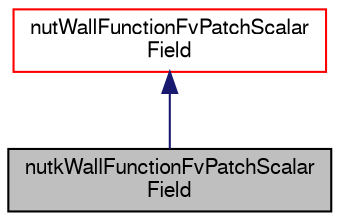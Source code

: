 digraph "nutkWallFunctionFvPatchScalarField"
{
  bgcolor="transparent";
  edge [fontname="FreeSans",fontsize="10",labelfontname="FreeSans",labelfontsize="10"];
  node [fontname="FreeSans",fontsize="10",shape=record];
  Node1 [label="nutkWallFunctionFvPatchScalar\lField",height=0.2,width=0.4,color="black", fillcolor="grey75", style="filled" fontcolor="black"];
  Node2 -> Node1 [dir="back",color="midnightblue",fontsize="10",style="solid",fontname="FreeSans"];
  Node2 [label="nutWallFunctionFvPatchScalar\lField",height=0.2,width=0.4,color="red",URL="$a01635.html",tooltip="This boundary condition provides a turbulent kinematic viscosity condition when using wall functions..."];
}
